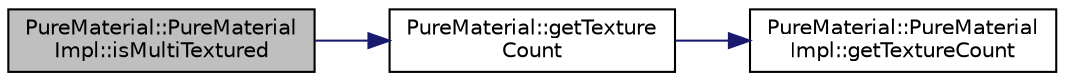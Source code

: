digraph "PureMaterial::PureMaterialImpl::isMultiTextured"
{
 // LATEX_PDF_SIZE
  edge [fontname="Helvetica",fontsize="10",labelfontname="Helvetica",labelfontsize="10"];
  node [fontname="Helvetica",fontsize="10",shape=record];
  rankdir="LR";
  Node1 [label="PureMaterial::PureMaterial\lImpl::isMultiTextured",height=0.2,width=0.4,color="black", fillcolor="grey75", style="filled", fontcolor="black",tooltip=" "];
  Node1 -> Node2 [color="midnightblue",fontsize="10",style="solid",fontname="Helvetica"];
  Node2 [label="PureMaterial::getTexture\lCount",height=0.2,width=0.4,color="black", fillcolor="white", style="filled",URL="$class_pure_material.html#ab817ea8a9b5c097ae3edc0ea05a7b7ab",tooltip="Gets the number of textures assigned to this material."];
  Node2 -> Node3 [color="midnightblue",fontsize="10",style="solid",fontname="Helvetica"];
  Node3 [label="PureMaterial::PureMaterial\lImpl::getTextureCount",height=0.2,width=0.4,color="black", fillcolor="white", style="filled",URL="$class_pure_material_1_1_pure_material_impl.html#a692996ba68d7e5dc66a5b65e57bffad5",tooltip=" "];
}
